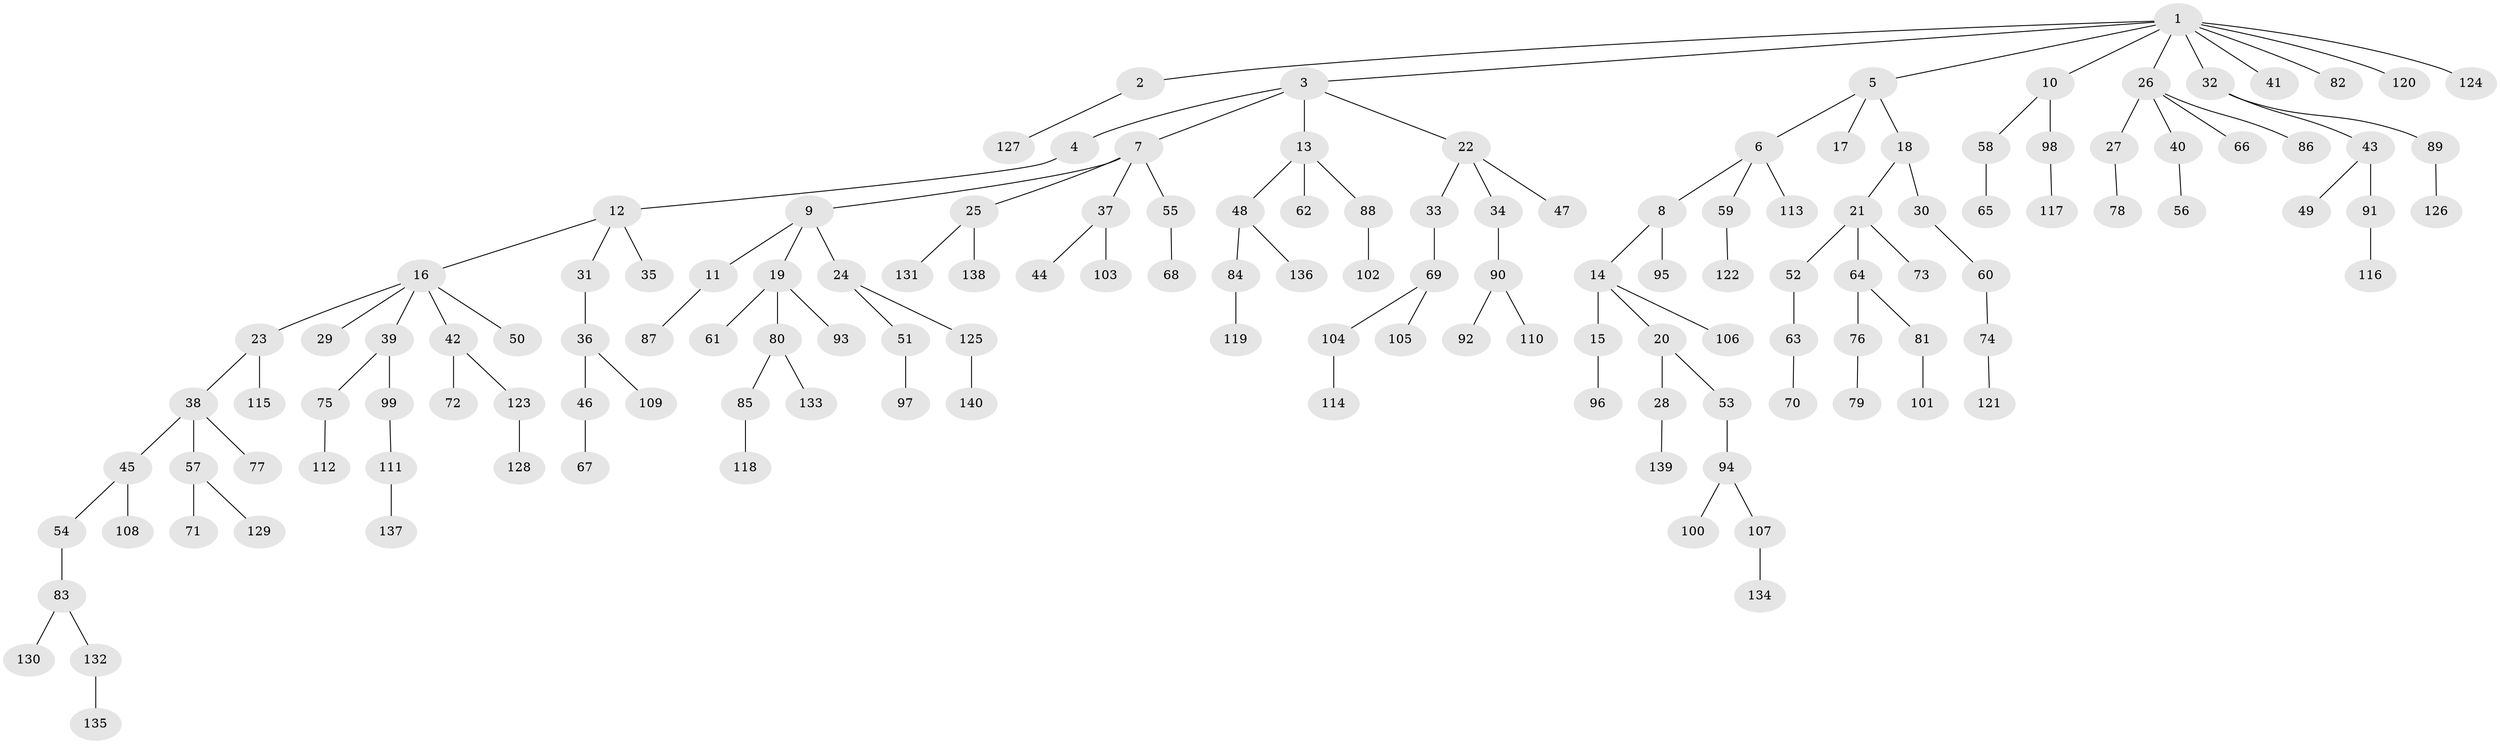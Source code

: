 // Generated by graph-tools (version 1.1) at 2025/15/03/09/25 04:15:33]
// undirected, 140 vertices, 139 edges
graph export_dot {
graph [start="1"]
  node [color=gray90,style=filled];
  1;
  2;
  3;
  4;
  5;
  6;
  7;
  8;
  9;
  10;
  11;
  12;
  13;
  14;
  15;
  16;
  17;
  18;
  19;
  20;
  21;
  22;
  23;
  24;
  25;
  26;
  27;
  28;
  29;
  30;
  31;
  32;
  33;
  34;
  35;
  36;
  37;
  38;
  39;
  40;
  41;
  42;
  43;
  44;
  45;
  46;
  47;
  48;
  49;
  50;
  51;
  52;
  53;
  54;
  55;
  56;
  57;
  58;
  59;
  60;
  61;
  62;
  63;
  64;
  65;
  66;
  67;
  68;
  69;
  70;
  71;
  72;
  73;
  74;
  75;
  76;
  77;
  78;
  79;
  80;
  81;
  82;
  83;
  84;
  85;
  86;
  87;
  88;
  89;
  90;
  91;
  92;
  93;
  94;
  95;
  96;
  97;
  98;
  99;
  100;
  101;
  102;
  103;
  104;
  105;
  106;
  107;
  108;
  109;
  110;
  111;
  112;
  113;
  114;
  115;
  116;
  117;
  118;
  119;
  120;
  121;
  122;
  123;
  124;
  125;
  126;
  127;
  128;
  129;
  130;
  131;
  132;
  133;
  134;
  135;
  136;
  137;
  138;
  139;
  140;
  1 -- 2;
  1 -- 3;
  1 -- 5;
  1 -- 10;
  1 -- 26;
  1 -- 32;
  1 -- 41;
  1 -- 82;
  1 -- 120;
  1 -- 124;
  2 -- 127;
  3 -- 4;
  3 -- 7;
  3 -- 13;
  3 -- 22;
  4 -- 12;
  5 -- 6;
  5 -- 17;
  5 -- 18;
  6 -- 8;
  6 -- 59;
  6 -- 113;
  7 -- 9;
  7 -- 25;
  7 -- 37;
  7 -- 55;
  8 -- 14;
  8 -- 95;
  9 -- 11;
  9 -- 19;
  9 -- 24;
  10 -- 58;
  10 -- 98;
  11 -- 87;
  12 -- 16;
  12 -- 31;
  12 -- 35;
  13 -- 48;
  13 -- 62;
  13 -- 88;
  14 -- 15;
  14 -- 20;
  14 -- 106;
  15 -- 96;
  16 -- 23;
  16 -- 29;
  16 -- 39;
  16 -- 42;
  16 -- 50;
  18 -- 21;
  18 -- 30;
  19 -- 61;
  19 -- 80;
  19 -- 93;
  20 -- 28;
  20 -- 53;
  21 -- 52;
  21 -- 64;
  21 -- 73;
  22 -- 33;
  22 -- 34;
  22 -- 47;
  23 -- 38;
  23 -- 115;
  24 -- 51;
  24 -- 125;
  25 -- 131;
  25 -- 138;
  26 -- 27;
  26 -- 40;
  26 -- 66;
  26 -- 86;
  27 -- 78;
  28 -- 139;
  30 -- 60;
  31 -- 36;
  32 -- 43;
  32 -- 89;
  33 -- 69;
  34 -- 90;
  36 -- 46;
  36 -- 109;
  37 -- 44;
  37 -- 103;
  38 -- 45;
  38 -- 57;
  38 -- 77;
  39 -- 75;
  39 -- 99;
  40 -- 56;
  42 -- 72;
  42 -- 123;
  43 -- 49;
  43 -- 91;
  45 -- 54;
  45 -- 108;
  46 -- 67;
  48 -- 84;
  48 -- 136;
  51 -- 97;
  52 -- 63;
  53 -- 94;
  54 -- 83;
  55 -- 68;
  57 -- 71;
  57 -- 129;
  58 -- 65;
  59 -- 122;
  60 -- 74;
  63 -- 70;
  64 -- 76;
  64 -- 81;
  69 -- 104;
  69 -- 105;
  74 -- 121;
  75 -- 112;
  76 -- 79;
  80 -- 85;
  80 -- 133;
  81 -- 101;
  83 -- 130;
  83 -- 132;
  84 -- 119;
  85 -- 118;
  88 -- 102;
  89 -- 126;
  90 -- 92;
  90 -- 110;
  91 -- 116;
  94 -- 100;
  94 -- 107;
  98 -- 117;
  99 -- 111;
  104 -- 114;
  107 -- 134;
  111 -- 137;
  123 -- 128;
  125 -- 140;
  132 -- 135;
}
